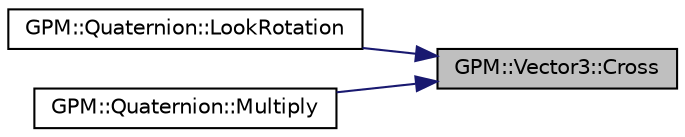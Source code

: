 digraph "GPM::Vector3::Cross"
{
 // LATEX_PDF_SIZE
  edge [fontname="Helvetica",fontsize="10",labelfontname="Helvetica",labelfontsize="10"];
  node [fontname="Helvetica",fontsize="10",shape=record];
  rankdir="RL";
  Node1 [label="GPM::Vector3::Cross",height=0.2,width=0.4,color="black", fillcolor="grey75", style="filled", fontcolor="black",tooltip="Cross other vector to the current vector."];
  Node1 -> Node2 [dir="back",color="midnightblue",fontsize="10",style="solid",fontname="Helvetica"];
  Node2 [label="GPM::Quaternion::LookRotation",height=0.2,width=0.4,color="black", fillcolor="white", style="filled",URL="$struct_g_p_m_1_1_quaternion.html#a80f64a9e24b3ee84483d66692f62303f",tooltip="Creates a rotation with the specified forward and upwards directions."];
  Node1 -> Node3 [dir="back",color="midnightblue",fontsize="10",style="solid",fontname="Helvetica"];
  Node3 [label="GPM::Quaternion::Multiply",height=0.2,width=0.4,color="black", fillcolor="white", style="filled",URL="$struct_g_p_m_1_1_quaternion.html#ad851375518e48c2f431c7198d042c901",tooltip="Multiply the current quaternion with another one."];
}
